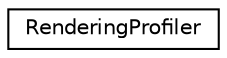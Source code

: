 digraph "Graphical Class Hierarchy"
{
 // LATEX_PDF_SIZE
  edge [fontname="Helvetica",fontsize="10",labelfontname="Helvetica",labelfontsize="10"];
  node [fontname="Helvetica",fontsize="10",shape=record];
  rankdir="LR";
  Node0 [label="RenderingProfiler",height=0.2,width=0.4,color="black", fillcolor="white", style="filled",URL="$class_rendering_profiler.html",tooltip=" "];
}
